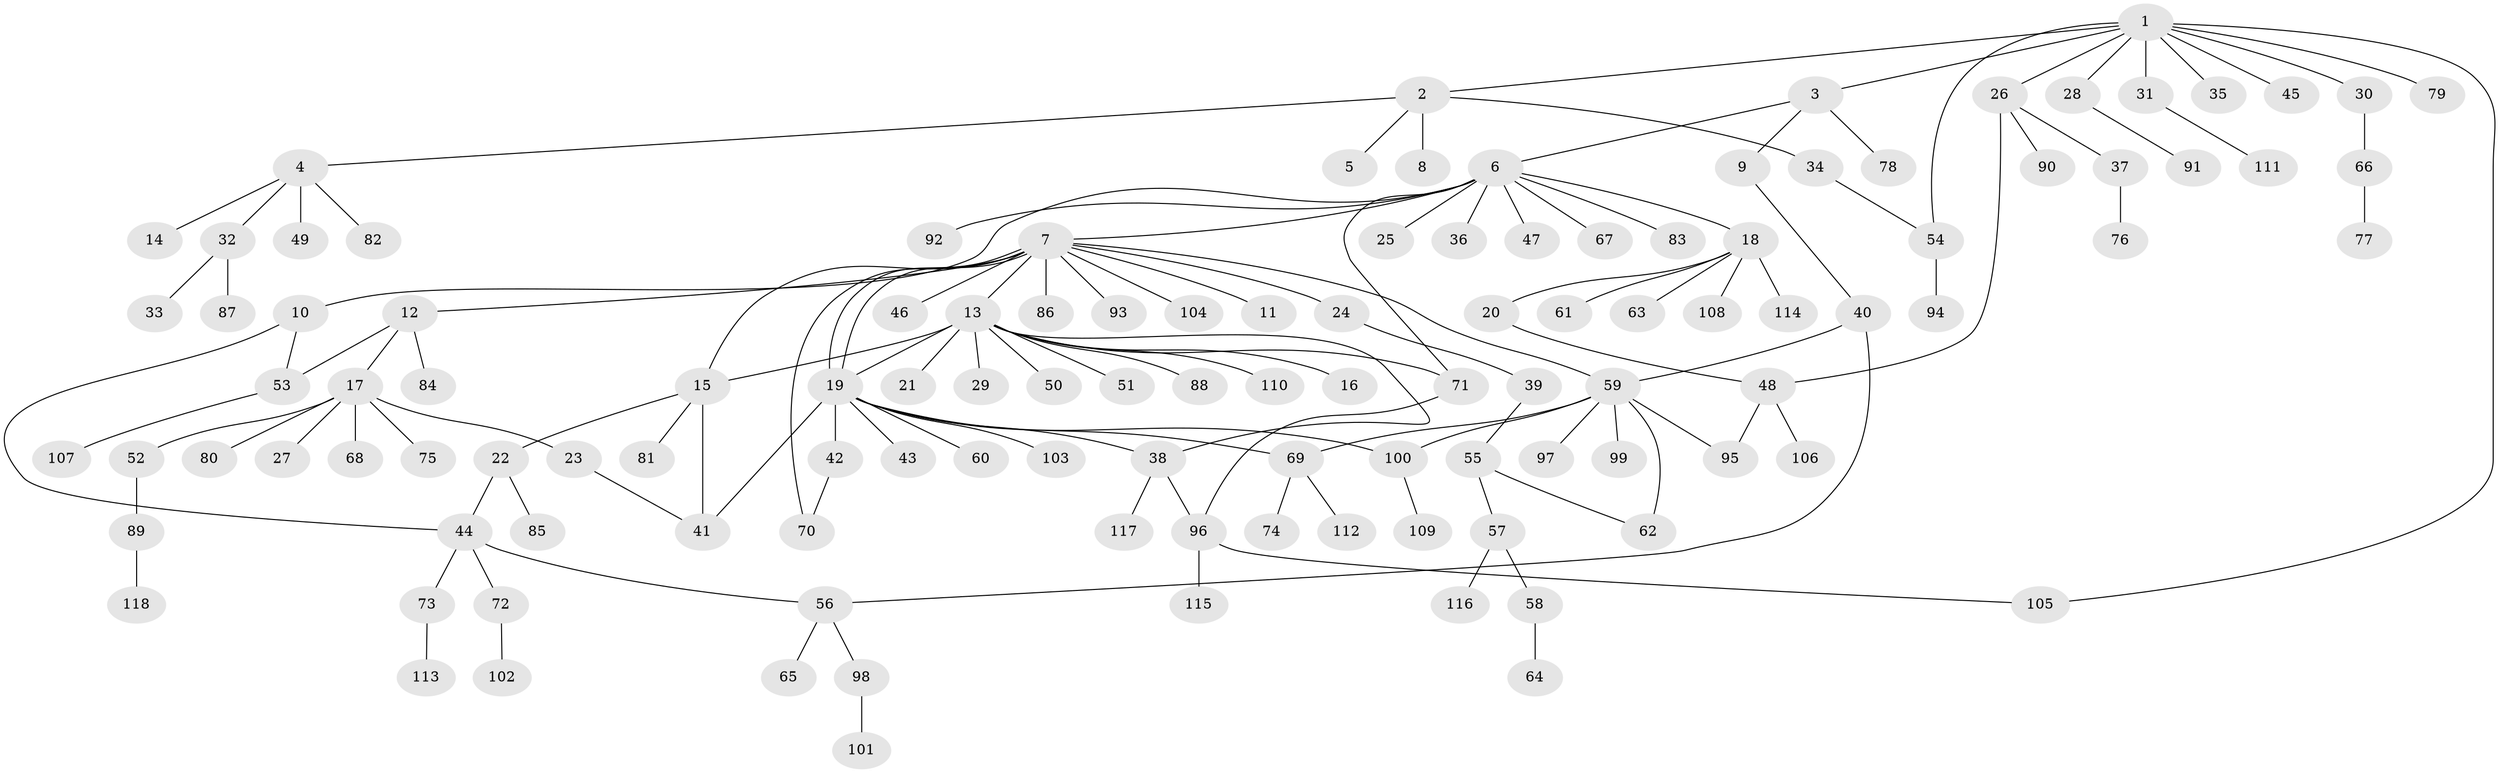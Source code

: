 // Generated by graph-tools (version 1.1) at 2025/14/03/09/25 04:14:47]
// undirected, 118 vertices, 137 edges
graph export_dot {
graph [start="1"]
  node [color=gray90,style=filled];
  1;
  2;
  3;
  4;
  5;
  6;
  7;
  8;
  9;
  10;
  11;
  12;
  13;
  14;
  15;
  16;
  17;
  18;
  19;
  20;
  21;
  22;
  23;
  24;
  25;
  26;
  27;
  28;
  29;
  30;
  31;
  32;
  33;
  34;
  35;
  36;
  37;
  38;
  39;
  40;
  41;
  42;
  43;
  44;
  45;
  46;
  47;
  48;
  49;
  50;
  51;
  52;
  53;
  54;
  55;
  56;
  57;
  58;
  59;
  60;
  61;
  62;
  63;
  64;
  65;
  66;
  67;
  68;
  69;
  70;
  71;
  72;
  73;
  74;
  75;
  76;
  77;
  78;
  79;
  80;
  81;
  82;
  83;
  84;
  85;
  86;
  87;
  88;
  89;
  90;
  91;
  92;
  93;
  94;
  95;
  96;
  97;
  98;
  99;
  100;
  101;
  102;
  103;
  104;
  105;
  106;
  107;
  108;
  109;
  110;
  111;
  112;
  113;
  114;
  115;
  116;
  117;
  118;
  1 -- 2;
  1 -- 3;
  1 -- 26;
  1 -- 28;
  1 -- 30;
  1 -- 31;
  1 -- 35;
  1 -- 45;
  1 -- 54;
  1 -- 79;
  1 -- 105;
  2 -- 4;
  2 -- 5;
  2 -- 8;
  2 -- 34;
  3 -- 6;
  3 -- 9;
  3 -- 78;
  4 -- 14;
  4 -- 32;
  4 -- 49;
  4 -- 82;
  6 -- 7;
  6 -- 10;
  6 -- 18;
  6 -- 25;
  6 -- 36;
  6 -- 47;
  6 -- 67;
  6 -- 71;
  6 -- 83;
  6 -- 92;
  7 -- 11;
  7 -- 12;
  7 -- 13;
  7 -- 15;
  7 -- 19;
  7 -- 19;
  7 -- 24;
  7 -- 46;
  7 -- 59;
  7 -- 70;
  7 -- 86;
  7 -- 93;
  7 -- 104;
  9 -- 40;
  10 -- 44;
  10 -- 53;
  12 -- 17;
  12 -- 53;
  12 -- 84;
  13 -- 15;
  13 -- 16;
  13 -- 19;
  13 -- 21;
  13 -- 29;
  13 -- 38;
  13 -- 50;
  13 -- 51;
  13 -- 71;
  13 -- 88;
  13 -- 110;
  15 -- 22;
  15 -- 41;
  15 -- 81;
  17 -- 23;
  17 -- 27;
  17 -- 52;
  17 -- 68;
  17 -- 75;
  17 -- 80;
  18 -- 20;
  18 -- 61;
  18 -- 63;
  18 -- 108;
  18 -- 114;
  19 -- 38;
  19 -- 41;
  19 -- 42;
  19 -- 43;
  19 -- 60;
  19 -- 69;
  19 -- 100;
  19 -- 103;
  20 -- 48;
  22 -- 44;
  22 -- 85;
  23 -- 41;
  24 -- 39;
  26 -- 37;
  26 -- 48;
  26 -- 90;
  28 -- 91;
  30 -- 66;
  31 -- 111;
  32 -- 33;
  32 -- 87;
  34 -- 54;
  37 -- 76;
  38 -- 96;
  38 -- 117;
  39 -- 55;
  40 -- 56;
  40 -- 59;
  42 -- 70;
  44 -- 56;
  44 -- 72;
  44 -- 73;
  48 -- 95;
  48 -- 106;
  52 -- 89;
  53 -- 107;
  54 -- 94;
  55 -- 57;
  55 -- 62;
  56 -- 65;
  56 -- 98;
  57 -- 58;
  57 -- 116;
  58 -- 64;
  59 -- 62;
  59 -- 69;
  59 -- 95;
  59 -- 97;
  59 -- 99;
  59 -- 100;
  66 -- 77;
  69 -- 74;
  69 -- 112;
  71 -- 96;
  72 -- 102;
  73 -- 113;
  89 -- 118;
  96 -- 105;
  96 -- 115;
  98 -- 101;
  100 -- 109;
}

